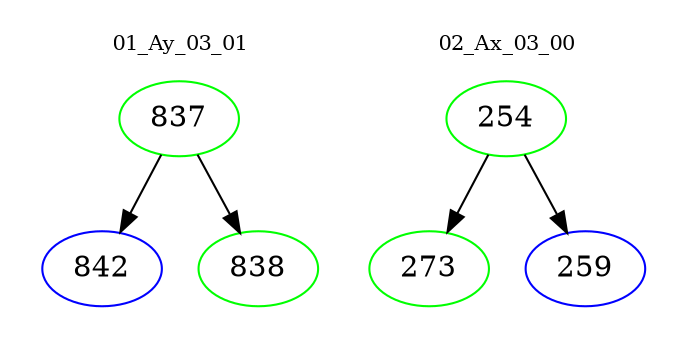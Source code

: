 digraph{
subgraph cluster_0 {
color = white
label = "01_Ay_03_01";
fontsize=10;
T0_837 [label="837", color="green"]
T0_837 -> T0_842 [color="black"]
T0_842 [label="842", color="blue"]
T0_837 -> T0_838 [color="black"]
T0_838 [label="838", color="green"]
}
subgraph cluster_1 {
color = white
label = "02_Ax_03_00";
fontsize=10;
T1_254 [label="254", color="green"]
T1_254 -> T1_273 [color="black"]
T1_273 [label="273", color="green"]
T1_254 -> T1_259 [color="black"]
T1_259 [label="259", color="blue"]
}
}
